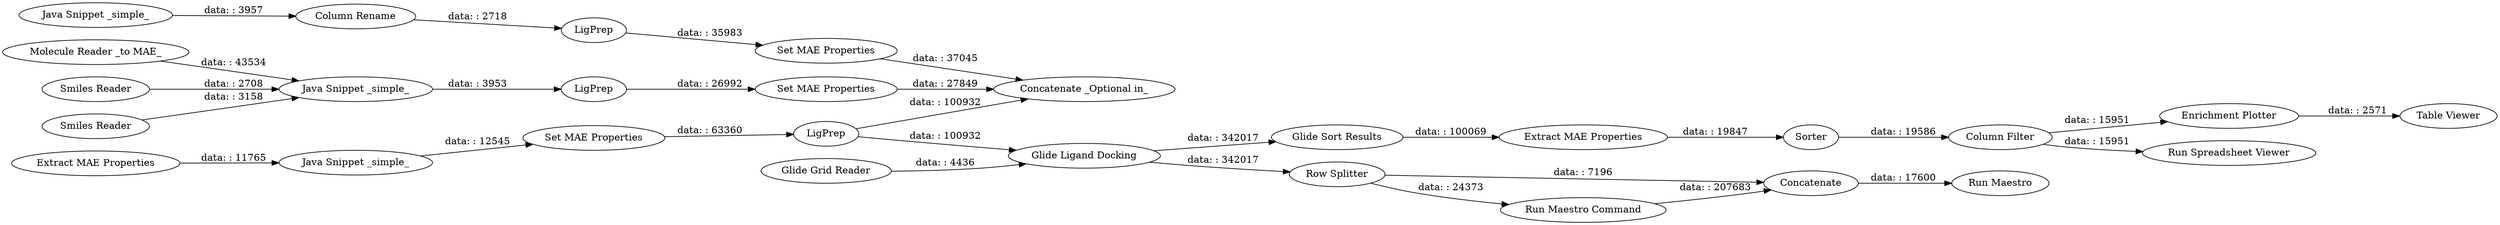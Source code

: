 digraph {
	"4908581010718654690_365" [label="Java Snippet _simple_"]
	"4908581010718654690_377" [label="Extract MAE Properties"]
	"-1340018407623533864_142" [label="Glide Sort Results"]
	"4908581010718654690_410" [label="Set MAE Properties"]
	"2753690942734393376_467" [label="Enrichment Plotter"]
	"4908581010718654690_9688" [label=LigPrep]
	"2753690942734393376_463" [label="Smiles Reader"]
	"2753690942734393376_413" [label="Table Viewer"]
	"4908581010718654690_9689" [label=LigPrep]
	"4908581010718654690_407" [label="Concatenate _Optional in_"]
	"2753690942734393376_464" [label="Smiles Reader"]
	"4908581010718654690_64" [label="Set MAE Properties"]
	"2753690942734393376_424" [label=Concatenate]
	"2753690942734393376_446" [label="Row Splitter"]
	"4908581010718654690_9687" [label=LigPrep]
	"2753690942734393376_159" [label="Run Maestro"]
	"4908581010718654690_364" [label="Set MAE Properties"]
	"2753690942734393376_151" [label="Run Spreadsheet Viewer"]
	"2753690942734393376_414" [label="Run Maestro Command"]
	"2753690942734393376_452" [label="Molecule Reader _to MAE_"]
	"4908581010718654690_411" [label="Column Rename"]
	"-1340018407623533864_145" [label="Extract MAE Properties"]
	"-1340018407623533864_149" [label=Sorter]
	"4908581010718654690_50" [label="Java Snippet _simple_"]
	"4908581010718654690_49" [label="Java Snippet _simple_"]
	"2753690942734393376_466" [label="Glide Grid Reader"]
	"-1340018407623533864_158" [label="Column Filter"]
	"2753690942734393376_468" [label="Glide Ligand Docking"]
	"2753690942734393376_452" -> "4908581010718654690_49" [label="data: : 43534"]
	"4908581010718654690_377" -> "4908581010718654690_365" [label="data: : 11765"]
	"2753690942734393376_424" -> "2753690942734393376_159" [label="data: : 17600"]
	"4908581010718654690_9689" -> "4908581010718654690_64" [label="data: : 35983"]
	"4908581010718654690_410" -> "4908581010718654690_407" [label="data: : 27849"]
	"2753690942734393376_466" -> "2753690942734393376_468" [label="data: : 4436"]
	"4908581010718654690_9687" -> "2753690942734393376_468" [label="data: : 100932"]
	"2753690942734393376_463" -> "4908581010718654690_49" [label="data: : 2708"]
	"2753690942734393376_467" -> "2753690942734393376_413" [label="data: : 2571"]
	"4908581010718654690_49" -> "4908581010718654690_9688" [label="data: : 3953"]
	"-1340018407623533864_149" -> "-1340018407623533864_158" [label="data: : 19586"]
	"-1340018407623533864_158" -> "2753690942734393376_151" [label="data: : 15951"]
	"-1340018407623533864_145" -> "-1340018407623533864_149" [label="data: : 19847"]
	"2753690942734393376_446" -> "2753690942734393376_414" [label="data: : 24373"]
	"4908581010718654690_364" -> "4908581010718654690_9687" [label="data: : 63360"]
	"2753690942734393376_468" -> "2753690942734393376_446" [label="data: : 342017"]
	"4908581010718654690_64" -> "4908581010718654690_407" [label="data: : 37045"]
	"4908581010718654690_411" -> "4908581010718654690_9689" [label="data: : 2718"]
	"4908581010718654690_9687" -> "4908581010718654690_407" [label="data: : 100932"]
	"2753690942734393376_446" -> "2753690942734393376_424" [label="data: : 7196"]
	"4908581010718654690_50" -> "4908581010718654690_411" [label="data: : 3957"]
	"2753690942734393376_464" -> "4908581010718654690_49" [label="data: : 3158"]
	"2753690942734393376_468" -> "-1340018407623533864_142" [label="data: : 342017"]
	"4908581010718654690_365" -> "4908581010718654690_364" [label="data: : 12545"]
	"4908581010718654690_9688" -> "4908581010718654690_410" [label="data: : 26992"]
	"-1340018407623533864_158" -> "2753690942734393376_467" [label="data: : 15951"]
	"2753690942734393376_414" -> "2753690942734393376_424" [label="data: : 207683"]
	"-1340018407623533864_142" -> "-1340018407623533864_145" [label="data: : 100069"]
	rankdir=LR
}
